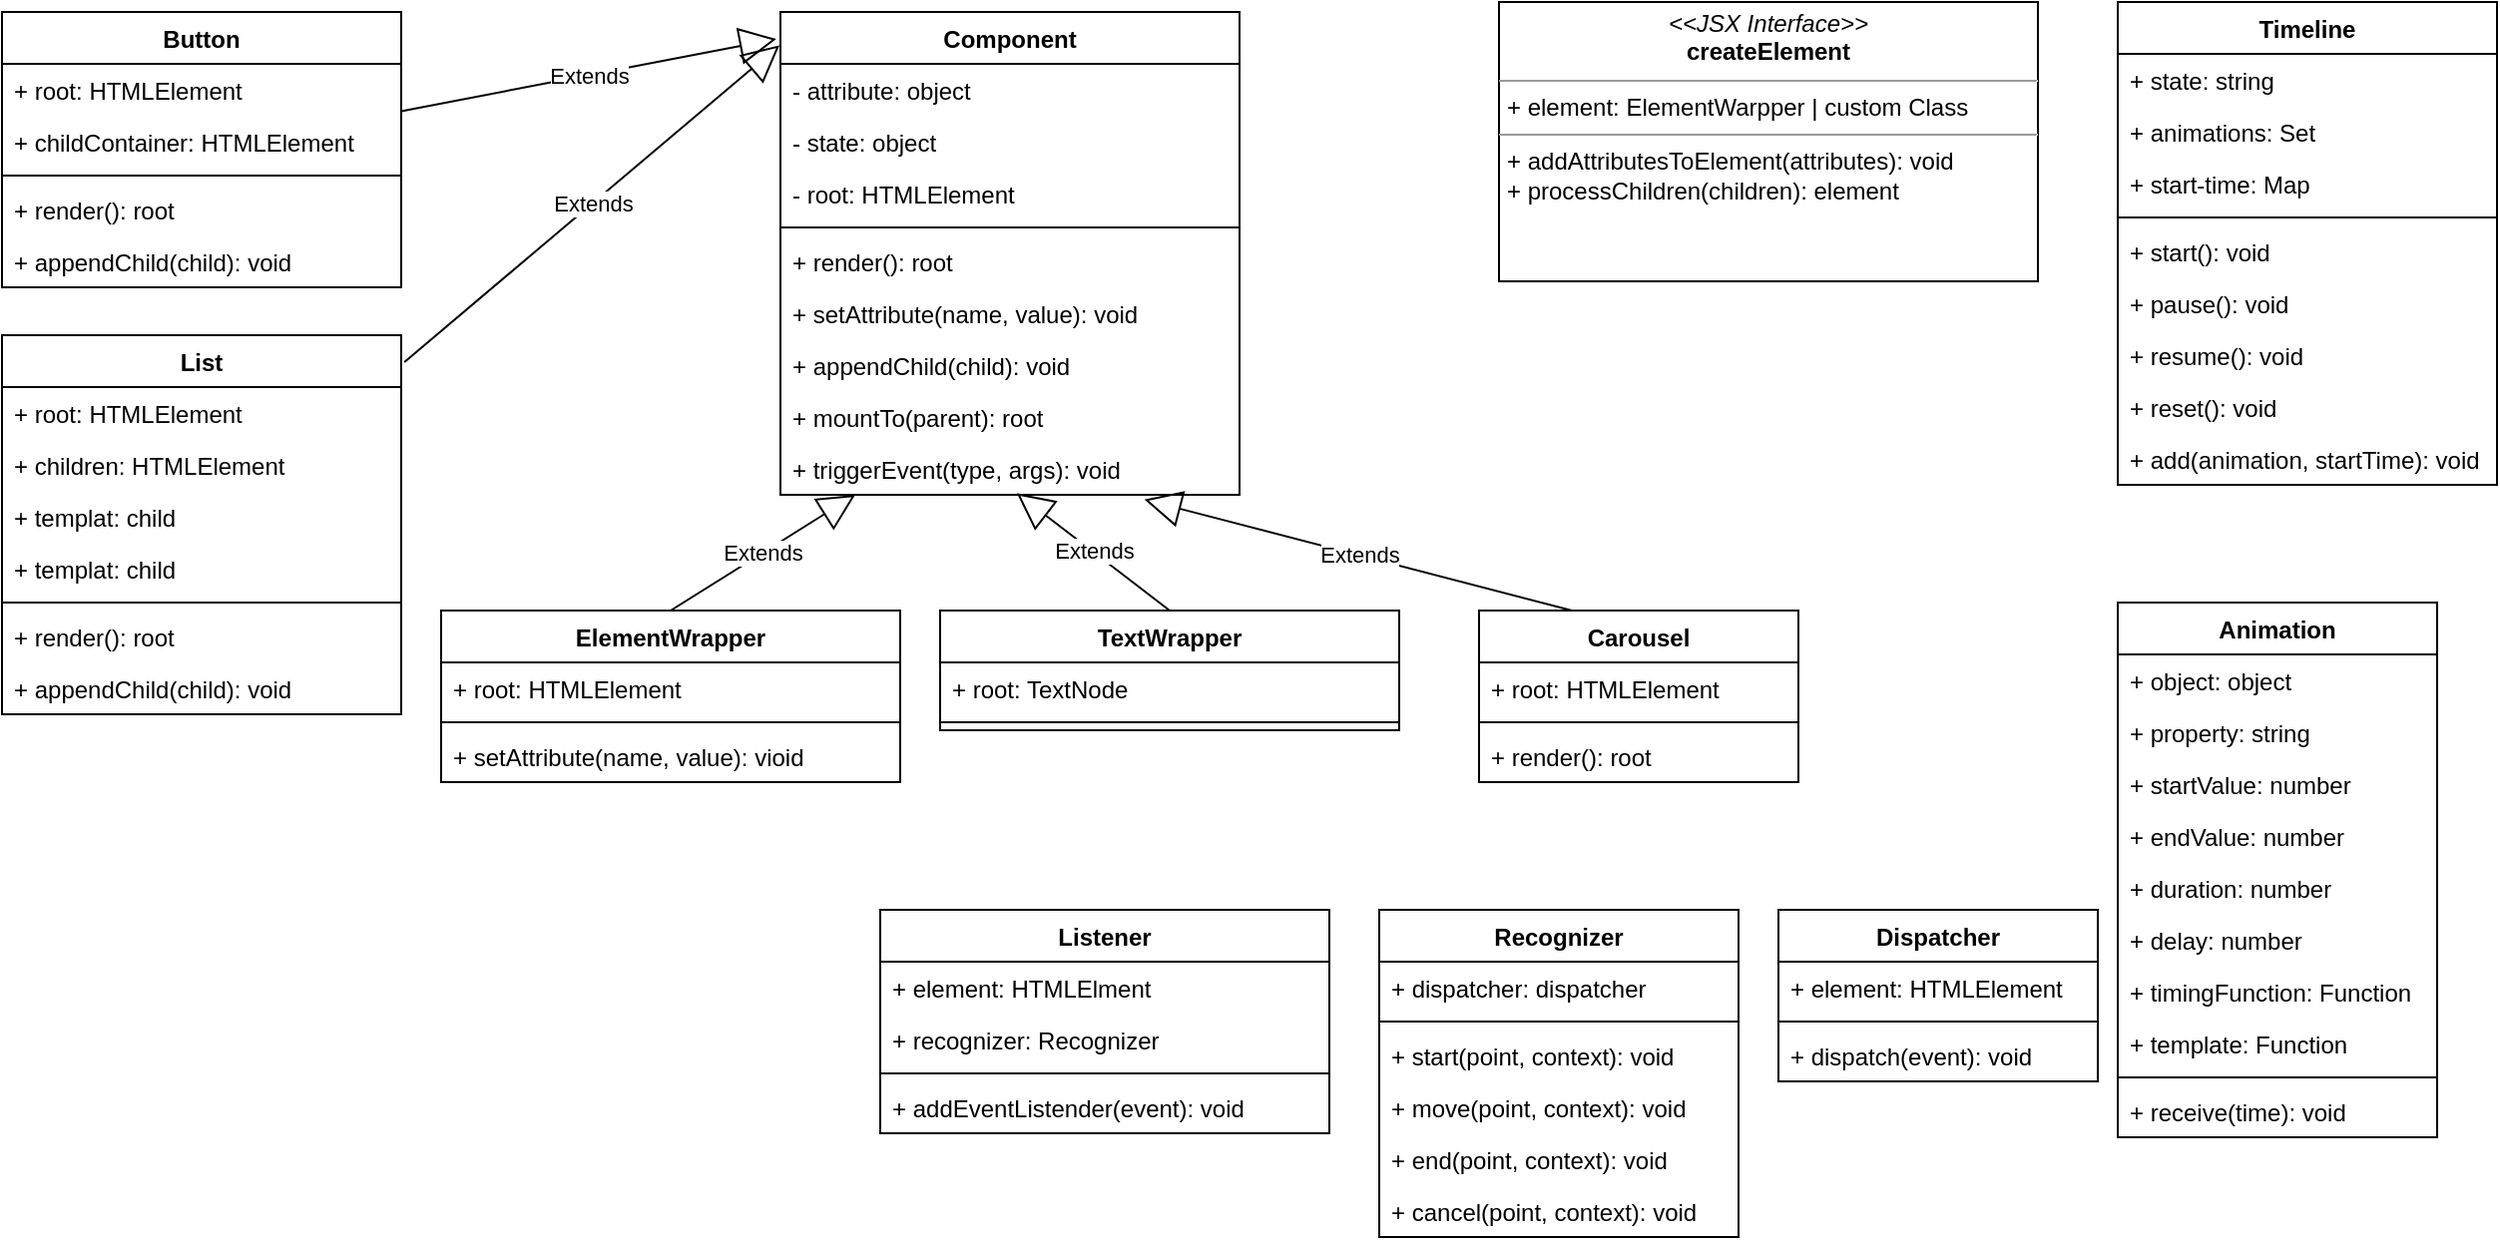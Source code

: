 <mxfile version="14.1.8" type="device"><diagram id="CeeLsXDavq6gv-aIZ9JX" name="Page-1"><mxGraphModel dx="2128" dy="607" grid="1" gridSize="10" guides="1" tooltips="1" connect="1" arrows="1" fold="1" page="1" pageScale="1" pageWidth="850" pageHeight="1100" math="0" shadow="0"><root><mxCell id="0"/><mxCell id="1" parent="0"/><mxCell id="lF-A7AEYmBrhjxZ2ubr1-1" value="Component" style="swimlane;fontStyle=1;align=center;verticalAlign=top;childLayout=stackLayout;horizontal=1;startSize=26;horizontalStack=0;resizeParent=1;resizeParentMax=0;resizeLast=0;collapsible=1;marginBottom=0;" vertex="1" parent="1"><mxGeometry x="190" y="50" width="230" height="242" as="geometry"/></mxCell><mxCell id="lF-A7AEYmBrhjxZ2ubr1-2" value="- attribute: object" style="text;strokeColor=none;fillColor=none;align=left;verticalAlign=top;spacingLeft=4;spacingRight=4;overflow=hidden;rotatable=0;points=[[0,0.5],[1,0.5]];portConstraint=eastwest;" vertex="1" parent="lF-A7AEYmBrhjxZ2ubr1-1"><mxGeometry y="26" width="230" height="26" as="geometry"/></mxCell><mxCell id="lF-A7AEYmBrhjxZ2ubr1-69" value="- state: object" style="text;strokeColor=none;fillColor=none;align=left;verticalAlign=top;spacingLeft=4;spacingRight=4;overflow=hidden;rotatable=0;points=[[0,0.5],[1,0.5]];portConstraint=eastwest;" vertex="1" parent="lF-A7AEYmBrhjxZ2ubr1-1"><mxGeometry y="52" width="230" height="26" as="geometry"/></mxCell><mxCell id="lF-A7AEYmBrhjxZ2ubr1-6" value="- root: HTMLElement" style="text;strokeColor=none;fillColor=none;align=left;verticalAlign=top;spacingLeft=4;spacingRight=4;overflow=hidden;rotatable=0;points=[[0,0.5],[1,0.5]];portConstraint=eastwest;" vertex="1" parent="lF-A7AEYmBrhjxZ2ubr1-1"><mxGeometry y="78" width="230" height="26" as="geometry"/></mxCell><mxCell id="lF-A7AEYmBrhjxZ2ubr1-3" value="" style="line;strokeWidth=1;fillColor=none;align=left;verticalAlign=middle;spacingTop=-1;spacingLeft=3;spacingRight=3;rotatable=0;labelPosition=right;points=[];portConstraint=eastwest;" vertex="1" parent="lF-A7AEYmBrhjxZ2ubr1-1"><mxGeometry y="104" width="230" height="8" as="geometry"/></mxCell><mxCell id="lF-A7AEYmBrhjxZ2ubr1-4" value="+ render(): root" style="text;strokeColor=none;fillColor=none;align=left;verticalAlign=top;spacingLeft=4;spacingRight=4;overflow=hidden;rotatable=0;points=[[0,0.5],[1,0.5]];portConstraint=eastwest;" vertex="1" parent="lF-A7AEYmBrhjxZ2ubr1-1"><mxGeometry y="112" width="230" height="26" as="geometry"/></mxCell><mxCell id="lF-A7AEYmBrhjxZ2ubr1-9" value="+ setAttribute(name, value): void" style="text;strokeColor=none;fillColor=none;align=left;verticalAlign=top;spacingLeft=4;spacingRight=4;overflow=hidden;rotatable=0;points=[[0,0.5],[1,0.5]];portConstraint=eastwest;" vertex="1" parent="lF-A7AEYmBrhjxZ2ubr1-1"><mxGeometry y="138" width="230" height="26" as="geometry"/></mxCell><mxCell id="lF-A7AEYmBrhjxZ2ubr1-7" value="+ appendChild(child): void" style="text;strokeColor=none;fillColor=none;align=left;verticalAlign=top;spacingLeft=4;spacingRight=4;overflow=hidden;rotatable=0;points=[[0,0.5],[1,0.5]];portConstraint=eastwest;" vertex="1" parent="lF-A7AEYmBrhjxZ2ubr1-1"><mxGeometry y="164" width="230" height="26" as="geometry"/></mxCell><mxCell id="lF-A7AEYmBrhjxZ2ubr1-8" value="+ mountTo(parent): root" style="text;strokeColor=none;fillColor=none;align=left;verticalAlign=top;spacingLeft=4;spacingRight=4;overflow=hidden;rotatable=0;points=[[0,0.5],[1,0.5]];portConstraint=eastwest;" vertex="1" parent="lF-A7AEYmBrhjxZ2ubr1-1"><mxGeometry y="190" width="230" height="26" as="geometry"/></mxCell><mxCell id="lF-A7AEYmBrhjxZ2ubr1-10" value="+ triggerEvent(type, args): void" style="text;strokeColor=none;fillColor=none;align=left;verticalAlign=top;spacingLeft=4;spacingRight=4;overflow=hidden;rotatable=0;points=[[0,0.5],[1,0.5]];portConstraint=eastwest;" vertex="1" parent="lF-A7AEYmBrhjxZ2ubr1-1"><mxGeometry y="216" width="230" height="26" as="geometry"/></mxCell><mxCell id="lF-A7AEYmBrhjxZ2ubr1-11" value="ElementWrapper" style="swimlane;fontStyle=1;align=center;verticalAlign=top;childLayout=stackLayout;horizontal=1;startSize=26;horizontalStack=0;resizeParent=1;resizeParentMax=0;resizeLast=0;collapsible=1;marginBottom=0;" vertex="1" parent="1"><mxGeometry x="20" y="350" width="230" height="86" as="geometry"/></mxCell><mxCell id="lF-A7AEYmBrhjxZ2ubr1-12" value="+ root: HTMLElement" style="text;strokeColor=none;fillColor=none;align=left;verticalAlign=top;spacingLeft=4;spacingRight=4;overflow=hidden;rotatable=0;points=[[0,0.5],[1,0.5]];portConstraint=eastwest;" vertex="1" parent="lF-A7AEYmBrhjxZ2ubr1-11"><mxGeometry y="26" width="230" height="26" as="geometry"/></mxCell><mxCell id="lF-A7AEYmBrhjxZ2ubr1-13" value="" style="line;strokeWidth=1;fillColor=none;align=left;verticalAlign=middle;spacingTop=-1;spacingLeft=3;spacingRight=3;rotatable=0;labelPosition=right;points=[];portConstraint=eastwest;" vertex="1" parent="lF-A7AEYmBrhjxZ2ubr1-11"><mxGeometry y="52" width="230" height="8" as="geometry"/></mxCell><mxCell id="lF-A7AEYmBrhjxZ2ubr1-14" value="+ setAttribute(name, value): vioid" style="text;strokeColor=none;fillColor=none;align=left;verticalAlign=top;spacingLeft=4;spacingRight=4;overflow=hidden;rotatable=0;points=[[0,0.5],[1,0.5]];portConstraint=eastwest;" vertex="1" parent="lF-A7AEYmBrhjxZ2ubr1-11"><mxGeometry y="60" width="230" height="26" as="geometry"/></mxCell><mxCell id="lF-A7AEYmBrhjxZ2ubr1-15" value="Extends" style="endArrow=block;endSize=16;endFill=0;html=1;entryX=0.163;entryY=1;entryDx=0;entryDy=0;exitX=0.5;exitY=0;exitDx=0;exitDy=0;entryPerimeter=0;" edge="1" parent="1" source="lF-A7AEYmBrhjxZ2ubr1-11" target="lF-A7AEYmBrhjxZ2ubr1-10"><mxGeometry width="160" relative="1" as="geometry"><mxPoint x="100" y="530" as="sourcePoint"/><mxPoint x="260" y="530" as="targetPoint"/></mxGeometry></mxCell><mxCell id="lF-A7AEYmBrhjxZ2ubr1-16" value="TextWrapper" style="swimlane;fontStyle=1;align=center;verticalAlign=top;childLayout=stackLayout;horizontal=1;startSize=26;horizontalStack=0;resizeParent=1;resizeParentMax=0;resizeLast=0;collapsible=1;marginBottom=0;" vertex="1" parent="1"><mxGeometry x="270" y="350" width="230" height="60" as="geometry"/></mxCell><mxCell id="lF-A7AEYmBrhjxZ2ubr1-17" value="+ root: TextNode" style="text;strokeColor=none;fillColor=none;align=left;verticalAlign=top;spacingLeft=4;spacingRight=4;overflow=hidden;rotatable=0;points=[[0,0.5],[1,0.5]];portConstraint=eastwest;" vertex="1" parent="lF-A7AEYmBrhjxZ2ubr1-16"><mxGeometry y="26" width="230" height="26" as="geometry"/></mxCell><mxCell id="lF-A7AEYmBrhjxZ2ubr1-18" value="" style="line;strokeWidth=1;fillColor=none;align=left;verticalAlign=middle;spacingTop=-1;spacingLeft=3;spacingRight=3;rotatable=0;labelPosition=right;points=[];portConstraint=eastwest;" vertex="1" parent="lF-A7AEYmBrhjxZ2ubr1-16"><mxGeometry y="52" width="230" height="8" as="geometry"/></mxCell><mxCell id="lF-A7AEYmBrhjxZ2ubr1-20" value="Extends" style="endArrow=block;endSize=16;endFill=0;html=1;entryX=0.515;entryY=0.969;entryDx=0;entryDy=0;exitX=0.5;exitY=0;exitDx=0;exitDy=0;entryPerimeter=0;" edge="1" parent="1" source="lF-A7AEYmBrhjxZ2ubr1-16" target="lF-A7AEYmBrhjxZ2ubr1-10"><mxGeometry width="160" relative="1" as="geometry"><mxPoint x="215" y="360" as="sourcePoint"/><mxPoint x="201.66" y="278.392" as="targetPoint"/></mxGeometry></mxCell><mxCell id="lF-A7AEYmBrhjxZ2ubr1-21" value="Carousel" style="swimlane;fontStyle=1;align=center;verticalAlign=top;childLayout=stackLayout;horizontal=1;startSize=26;horizontalStack=0;resizeParent=1;resizeParentMax=0;resizeLast=0;collapsible=1;marginBottom=0;" vertex="1" parent="1"><mxGeometry x="540" y="350" width="160" height="86" as="geometry"/></mxCell><mxCell id="lF-A7AEYmBrhjxZ2ubr1-22" value="+ root: HTMLElement" style="text;strokeColor=none;fillColor=none;align=left;verticalAlign=top;spacingLeft=4;spacingRight=4;overflow=hidden;rotatable=0;points=[[0,0.5],[1,0.5]];portConstraint=eastwest;" vertex="1" parent="lF-A7AEYmBrhjxZ2ubr1-21"><mxGeometry y="26" width="160" height="26" as="geometry"/></mxCell><mxCell id="lF-A7AEYmBrhjxZ2ubr1-23" value="" style="line;strokeWidth=1;fillColor=none;align=left;verticalAlign=middle;spacingTop=-1;spacingLeft=3;spacingRight=3;rotatable=0;labelPosition=right;points=[];portConstraint=eastwest;" vertex="1" parent="lF-A7AEYmBrhjxZ2ubr1-21"><mxGeometry y="52" width="160" height="8" as="geometry"/></mxCell><mxCell id="lF-A7AEYmBrhjxZ2ubr1-24" value="+ render(): root" style="text;strokeColor=none;fillColor=none;align=left;verticalAlign=top;spacingLeft=4;spacingRight=4;overflow=hidden;rotatable=0;points=[[0,0.5],[1,0.5]];portConstraint=eastwest;" vertex="1" parent="lF-A7AEYmBrhjxZ2ubr1-21"><mxGeometry y="60" width="160" height="26" as="geometry"/></mxCell><mxCell id="lF-A7AEYmBrhjxZ2ubr1-25" value="&lt;p style=&quot;margin: 0px ; margin-top: 4px ; text-align: center&quot;&gt;&lt;i&gt;&amp;lt;&amp;lt;JSX Interface&amp;gt;&amp;gt;&lt;/i&gt;&lt;br&gt;&lt;b&gt;createElement&lt;/b&gt;&lt;/p&gt;&lt;hr size=&quot;1&quot;&gt;&lt;p style=&quot;margin: 0px ; margin-left: 4px&quot;&gt;+ element: ElementWarpper | custom Class&lt;br&gt;&lt;/p&gt;&lt;hr size=&quot;1&quot;&gt;&lt;p style=&quot;margin: 0px ; margin-left: 4px&quot;&gt;+ addAttributesToElement(attributes): void&lt;br&gt;+ processChildren(children): element&lt;/p&gt;" style="verticalAlign=top;align=left;overflow=fill;fontSize=12;fontFamily=Helvetica;html=1;" vertex="1" parent="1"><mxGeometry x="550" y="45" width="270" height="140" as="geometry"/></mxCell><mxCell id="lF-A7AEYmBrhjxZ2ubr1-28" value="Extends" style="endArrow=block;endSize=16;endFill=0;html=1;entryX=0.793;entryY=1.092;entryDx=0;entryDy=0;exitX=0.5;exitY=0;exitDx=0;exitDy=0;entryPerimeter=0;" edge="1" parent="1" target="lF-A7AEYmBrhjxZ2ubr1-10"><mxGeometry width="160" relative="1" as="geometry"><mxPoint x="586.55" y="350" as="sourcePoint"/><mxPoint x="510.0" y="265.194" as="targetPoint"/></mxGeometry></mxCell><mxCell id="lF-A7AEYmBrhjxZ2ubr1-29" value="Dispatcher" style="swimlane;fontStyle=1;align=center;verticalAlign=top;childLayout=stackLayout;horizontal=1;startSize=26;horizontalStack=0;resizeParent=1;resizeParentMax=0;resizeLast=0;collapsible=1;marginBottom=0;" vertex="1" parent="1"><mxGeometry x="690" y="500" width="160" height="86" as="geometry"/></mxCell><mxCell id="lF-A7AEYmBrhjxZ2ubr1-30" value="+ element: HTMLElement" style="text;strokeColor=none;fillColor=none;align=left;verticalAlign=top;spacingLeft=4;spacingRight=4;overflow=hidden;rotatable=0;points=[[0,0.5],[1,0.5]];portConstraint=eastwest;" vertex="1" parent="lF-A7AEYmBrhjxZ2ubr1-29"><mxGeometry y="26" width="160" height="26" as="geometry"/></mxCell><mxCell id="lF-A7AEYmBrhjxZ2ubr1-31" value="" style="line;strokeWidth=1;fillColor=none;align=left;verticalAlign=middle;spacingTop=-1;spacingLeft=3;spacingRight=3;rotatable=0;labelPosition=right;points=[];portConstraint=eastwest;" vertex="1" parent="lF-A7AEYmBrhjxZ2ubr1-29"><mxGeometry y="52" width="160" height="8" as="geometry"/></mxCell><mxCell id="lF-A7AEYmBrhjxZ2ubr1-32" value="+ dispatch(event): void" style="text;strokeColor=none;fillColor=none;align=left;verticalAlign=top;spacingLeft=4;spacingRight=4;overflow=hidden;rotatable=0;points=[[0,0.5],[1,0.5]];portConstraint=eastwest;" vertex="1" parent="lF-A7AEYmBrhjxZ2ubr1-29"><mxGeometry y="60" width="160" height="26" as="geometry"/></mxCell><mxCell id="lF-A7AEYmBrhjxZ2ubr1-33" value="Listener" style="swimlane;fontStyle=1;align=center;verticalAlign=top;childLayout=stackLayout;horizontal=1;startSize=26;horizontalStack=0;resizeParent=1;resizeParentMax=0;resizeLast=0;collapsible=1;marginBottom=0;" vertex="1" parent="1"><mxGeometry x="240" y="500" width="225" height="112" as="geometry"/></mxCell><mxCell id="lF-A7AEYmBrhjxZ2ubr1-34" value="+ element: HTMLElment" style="text;strokeColor=none;fillColor=none;align=left;verticalAlign=top;spacingLeft=4;spacingRight=4;overflow=hidden;rotatable=0;points=[[0,0.5],[1,0.5]];portConstraint=eastwest;" vertex="1" parent="lF-A7AEYmBrhjxZ2ubr1-33"><mxGeometry y="26" width="225" height="26" as="geometry"/></mxCell><mxCell id="lF-A7AEYmBrhjxZ2ubr1-37" value="+ recognizer: Recognizer" style="text;strokeColor=none;fillColor=none;align=left;verticalAlign=top;spacingLeft=4;spacingRight=4;overflow=hidden;rotatable=0;points=[[0,0.5],[1,0.5]];portConstraint=eastwest;" vertex="1" parent="lF-A7AEYmBrhjxZ2ubr1-33"><mxGeometry y="52" width="225" height="26" as="geometry"/></mxCell><mxCell id="lF-A7AEYmBrhjxZ2ubr1-35" value="" style="line;strokeWidth=1;fillColor=none;align=left;verticalAlign=middle;spacingTop=-1;spacingLeft=3;spacingRight=3;rotatable=0;labelPosition=right;points=[];portConstraint=eastwest;" vertex="1" parent="lF-A7AEYmBrhjxZ2ubr1-33"><mxGeometry y="78" width="225" height="8" as="geometry"/></mxCell><mxCell id="lF-A7AEYmBrhjxZ2ubr1-36" value="+ addEventListender(event): void" style="text;strokeColor=none;fillColor=none;align=left;verticalAlign=top;spacingLeft=4;spacingRight=4;overflow=hidden;rotatable=0;points=[[0,0.5],[1,0.5]];portConstraint=eastwest;" vertex="1" parent="lF-A7AEYmBrhjxZ2ubr1-33"><mxGeometry y="86" width="225" height="26" as="geometry"/></mxCell><mxCell id="lF-A7AEYmBrhjxZ2ubr1-38" value="Recognizer" style="swimlane;fontStyle=1;align=center;verticalAlign=top;childLayout=stackLayout;horizontal=1;startSize=26;horizontalStack=0;resizeParent=1;resizeParentMax=0;resizeLast=0;collapsible=1;marginBottom=0;" vertex="1" parent="1"><mxGeometry x="490" y="500" width="180" height="164" as="geometry"/></mxCell><mxCell id="lF-A7AEYmBrhjxZ2ubr1-39" value="+ dispatcher: dispatcher" style="text;strokeColor=none;fillColor=none;align=left;verticalAlign=top;spacingLeft=4;spacingRight=4;overflow=hidden;rotatable=0;points=[[0,0.5],[1,0.5]];portConstraint=eastwest;" vertex="1" parent="lF-A7AEYmBrhjxZ2ubr1-38"><mxGeometry y="26" width="180" height="26" as="geometry"/></mxCell><mxCell id="lF-A7AEYmBrhjxZ2ubr1-40" value="" style="line;strokeWidth=1;fillColor=none;align=left;verticalAlign=middle;spacingTop=-1;spacingLeft=3;spacingRight=3;rotatable=0;labelPosition=right;points=[];portConstraint=eastwest;" vertex="1" parent="lF-A7AEYmBrhjxZ2ubr1-38"><mxGeometry y="52" width="180" height="8" as="geometry"/></mxCell><mxCell id="lF-A7AEYmBrhjxZ2ubr1-41" value="+ start(point, context): void" style="text;strokeColor=none;fillColor=none;align=left;verticalAlign=top;spacingLeft=4;spacingRight=4;overflow=hidden;rotatable=0;points=[[0,0.5],[1,0.5]];portConstraint=eastwest;" vertex="1" parent="lF-A7AEYmBrhjxZ2ubr1-38"><mxGeometry y="60" width="180" height="26" as="geometry"/></mxCell><mxCell id="lF-A7AEYmBrhjxZ2ubr1-42" value="+ move(point, context): void" style="text;strokeColor=none;fillColor=none;align=left;verticalAlign=top;spacingLeft=4;spacingRight=4;overflow=hidden;rotatable=0;points=[[0,0.5],[1,0.5]];portConstraint=eastwest;" vertex="1" parent="lF-A7AEYmBrhjxZ2ubr1-38"><mxGeometry y="86" width="180" height="26" as="geometry"/></mxCell><mxCell id="lF-A7AEYmBrhjxZ2ubr1-43" value="+ end(point, context): void" style="text;strokeColor=none;fillColor=none;align=left;verticalAlign=top;spacingLeft=4;spacingRight=4;overflow=hidden;rotatable=0;points=[[0,0.5],[1,0.5]];portConstraint=eastwest;" vertex="1" parent="lF-A7AEYmBrhjxZ2ubr1-38"><mxGeometry y="112" width="180" height="26" as="geometry"/></mxCell><mxCell id="lF-A7AEYmBrhjxZ2ubr1-44" value="+ cancel(point, context): void" style="text;strokeColor=none;fillColor=none;align=left;verticalAlign=top;spacingLeft=4;spacingRight=4;overflow=hidden;rotatable=0;points=[[0,0.5],[1,0.5]];portConstraint=eastwest;" vertex="1" parent="lF-A7AEYmBrhjxZ2ubr1-38"><mxGeometry y="138" width="180" height="26" as="geometry"/></mxCell><mxCell id="lF-A7AEYmBrhjxZ2ubr1-48" value="Timeline" style="swimlane;fontStyle=1;align=center;verticalAlign=top;childLayout=stackLayout;horizontal=1;startSize=26;horizontalStack=0;resizeParent=1;resizeParentMax=0;resizeLast=0;collapsible=1;marginBottom=0;" vertex="1" parent="1"><mxGeometry x="860" y="45" width="190" height="242" as="geometry"/></mxCell><mxCell id="lF-A7AEYmBrhjxZ2ubr1-49" value="+ state: string" style="text;strokeColor=none;fillColor=none;align=left;verticalAlign=top;spacingLeft=4;spacingRight=4;overflow=hidden;rotatable=0;points=[[0,0.5],[1,0.5]];portConstraint=eastwest;" vertex="1" parent="lF-A7AEYmBrhjxZ2ubr1-48"><mxGeometry y="26" width="190" height="26" as="geometry"/></mxCell><mxCell id="lF-A7AEYmBrhjxZ2ubr1-52" value="+ animations: Set" style="text;strokeColor=none;fillColor=none;align=left;verticalAlign=top;spacingLeft=4;spacingRight=4;overflow=hidden;rotatable=0;points=[[0,0.5],[1,0.5]];portConstraint=eastwest;" vertex="1" parent="lF-A7AEYmBrhjxZ2ubr1-48"><mxGeometry y="52" width="190" height="26" as="geometry"/></mxCell><mxCell id="lF-A7AEYmBrhjxZ2ubr1-53" value="+ start-time: Map" style="text;strokeColor=none;fillColor=none;align=left;verticalAlign=top;spacingLeft=4;spacingRight=4;overflow=hidden;rotatable=0;points=[[0,0.5],[1,0.5]];portConstraint=eastwest;" vertex="1" parent="lF-A7AEYmBrhjxZ2ubr1-48"><mxGeometry y="78" width="190" height="26" as="geometry"/></mxCell><mxCell id="lF-A7AEYmBrhjxZ2ubr1-50" value="" style="line;strokeWidth=1;fillColor=none;align=left;verticalAlign=middle;spacingTop=-1;spacingLeft=3;spacingRight=3;rotatable=0;labelPosition=right;points=[];portConstraint=eastwest;" vertex="1" parent="lF-A7AEYmBrhjxZ2ubr1-48"><mxGeometry y="104" width="190" height="8" as="geometry"/></mxCell><mxCell id="lF-A7AEYmBrhjxZ2ubr1-51" value="+ start(): void" style="text;strokeColor=none;fillColor=none;align=left;verticalAlign=top;spacingLeft=4;spacingRight=4;overflow=hidden;rotatable=0;points=[[0,0.5],[1,0.5]];portConstraint=eastwest;" vertex="1" parent="lF-A7AEYmBrhjxZ2ubr1-48"><mxGeometry y="112" width="190" height="26" as="geometry"/></mxCell><mxCell id="lF-A7AEYmBrhjxZ2ubr1-54" value="+ pause(): void" style="text;strokeColor=none;fillColor=none;align=left;verticalAlign=top;spacingLeft=4;spacingRight=4;overflow=hidden;rotatable=0;points=[[0,0.5],[1,0.5]];portConstraint=eastwest;" vertex="1" parent="lF-A7AEYmBrhjxZ2ubr1-48"><mxGeometry y="138" width="190" height="26" as="geometry"/></mxCell><mxCell id="lF-A7AEYmBrhjxZ2ubr1-55" value="+ resume(): void" style="text;strokeColor=none;fillColor=none;align=left;verticalAlign=top;spacingLeft=4;spacingRight=4;overflow=hidden;rotatable=0;points=[[0,0.5],[1,0.5]];portConstraint=eastwest;" vertex="1" parent="lF-A7AEYmBrhjxZ2ubr1-48"><mxGeometry y="164" width="190" height="26" as="geometry"/></mxCell><mxCell id="lF-A7AEYmBrhjxZ2ubr1-56" value="+ reset(): void" style="text;strokeColor=none;fillColor=none;align=left;verticalAlign=top;spacingLeft=4;spacingRight=4;overflow=hidden;rotatable=0;points=[[0,0.5],[1,0.5]];portConstraint=eastwest;" vertex="1" parent="lF-A7AEYmBrhjxZ2ubr1-48"><mxGeometry y="190" width="190" height="26" as="geometry"/></mxCell><mxCell id="lF-A7AEYmBrhjxZ2ubr1-57" value="+ add(animation, startTime): void" style="text;strokeColor=none;fillColor=none;align=left;verticalAlign=top;spacingLeft=4;spacingRight=4;overflow=hidden;rotatable=0;points=[[0,0.5],[1,0.5]];portConstraint=eastwest;" vertex="1" parent="lF-A7AEYmBrhjxZ2ubr1-48"><mxGeometry y="216" width="190" height="26" as="geometry"/></mxCell><mxCell id="lF-A7AEYmBrhjxZ2ubr1-58" value="Animation" style="swimlane;fontStyle=1;align=center;verticalAlign=top;childLayout=stackLayout;horizontal=1;startSize=26;horizontalStack=0;resizeParent=1;resizeParentMax=0;resizeLast=0;collapsible=1;marginBottom=0;" vertex="1" parent="1"><mxGeometry x="860" y="346" width="160" height="268" as="geometry"/></mxCell><mxCell id="lF-A7AEYmBrhjxZ2ubr1-59" value="+ object: object" style="text;strokeColor=none;fillColor=none;align=left;verticalAlign=top;spacingLeft=4;spacingRight=4;overflow=hidden;rotatable=0;points=[[0,0.5],[1,0.5]];portConstraint=eastwest;" vertex="1" parent="lF-A7AEYmBrhjxZ2ubr1-58"><mxGeometry y="26" width="160" height="26" as="geometry"/></mxCell><mxCell id="lF-A7AEYmBrhjxZ2ubr1-62" value="+ property: string" style="text;strokeColor=none;fillColor=none;align=left;verticalAlign=top;spacingLeft=4;spacingRight=4;overflow=hidden;rotatable=0;points=[[0,0.5],[1,0.5]];portConstraint=eastwest;" vertex="1" parent="lF-A7AEYmBrhjxZ2ubr1-58"><mxGeometry y="52" width="160" height="26" as="geometry"/></mxCell><mxCell id="lF-A7AEYmBrhjxZ2ubr1-63" value="+ startValue: number" style="text;strokeColor=none;fillColor=none;align=left;verticalAlign=top;spacingLeft=4;spacingRight=4;overflow=hidden;rotatable=0;points=[[0,0.5],[1,0.5]];portConstraint=eastwest;" vertex="1" parent="lF-A7AEYmBrhjxZ2ubr1-58"><mxGeometry y="78" width="160" height="26" as="geometry"/></mxCell><mxCell id="lF-A7AEYmBrhjxZ2ubr1-65" value="+ endValue: number" style="text;strokeColor=none;fillColor=none;align=left;verticalAlign=top;spacingLeft=4;spacingRight=4;overflow=hidden;rotatable=0;points=[[0,0.5],[1,0.5]];portConstraint=eastwest;" vertex="1" parent="lF-A7AEYmBrhjxZ2ubr1-58"><mxGeometry y="104" width="160" height="26" as="geometry"/></mxCell><mxCell id="lF-A7AEYmBrhjxZ2ubr1-64" value="+ duration: number" style="text;strokeColor=none;fillColor=none;align=left;verticalAlign=top;spacingLeft=4;spacingRight=4;overflow=hidden;rotatable=0;points=[[0,0.5],[1,0.5]];portConstraint=eastwest;" vertex="1" parent="lF-A7AEYmBrhjxZ2ubr1-58"><mxGeometry y="130" width="160" height="26" as="geometry"/></mxCell><mxCell id="lF-A7AEYmBrhjxZ2ubr1-68" value="+ delay: number" style="text;strokeColor=none;fillColor=none;align=left;verticalAlign=top;spacingLeft=4;spacingRight=4;overflow=hidden;rotatable=0;points=[[0,0.5],[1,0.5]];portConstraint=eastwest;" vertex="1" parent="lF-A7AEYmBrhjxZ2ubr1-58"><mxGeometry y="156" width="160" height="26" as="geometry"/></mxCell><mxCell id="lF-A7AEYmBrhjxZ2ubr1-67" value="+ timingFunction: Function" style="text;strokeColor=none;fillColor=none;align=left;verticalAlign=top;spacingLeft=4;spacingRight=4;overflow=hidden;rotatable=0;points=[[0,0.5],[1,0.5]];portConstraint=eastwest;" vertex="1" parent="lF-A7AEYmBrhjxZ2ubr1-58"><mxGeometry y="182" width="160" height="26" as="geometry"/></mxCell><mxCell id="lF-A7AEYmBrhjxZ2ubr1-66" value="+ template: Function" style="text;strokeColor=none;fillColor=none;align=left;verticalAlign=top;spacingLeft=4;spacingRight=4;overflow=hidden;rotatable=0;points=[[0,0.5],[1,0.5]];portConstraint=eastwest;" vertex="1" parent="lF-A7AEYmBrhjxZ2ubr1-58"><mxGeometry y="208" width="160" height="26" as="geometry"/></mxCell><mxCell id="lF-A7AEYmBrhjxZ2ubr1-60" value="" style="line;strokeWidth=1;fillColor=none;align=left;verticalAlign=middle;spacingTop=-1;spacingLeft=3;spacingRight=3;rotatable=0;labelPosition=right;points=[];portConstraint=eastwest;" vertex="1" parent="lF-A7AEYmBrhjxZ2ubr1-58"><mxGeometry y="234" width="160" height="8" as="geometry"/></mxCell><mxCell id="lF-A7AEYmBrhjxZ2ubr1-61" value="+ receive(time): void" style="text;strokeColor=none;fillColor=none;align=left;verticalAlign=top;spacingLeft=4;spacingRight=4;overflow=hidden;rotatable=0;points=[[0,0.5],[1,0.5]];portConstraint=eastwest;" vertex="1" parent="lF-A7AEYmBrhjxZ2ubr1-58"><mxGeometry y="242" width="160" height="26" as="geometry"/></mxCell><mxCell id="lF-A7AEYmBrhjxZ2ubr1-70" value="Button" style="swimlane;fontStyle=1;align=center;verticalAlign=top;childLayout=stackLayout;horizontal=1;startSize=26;horizontalStack=0;resizeParent=1;resizeParentMax=0;resizeLast=0;collapsible=1;marginBottom=0;" vertex="1" parent="1"><mxGeometry x="-200" y="50" width="200" height="138" as="geometry"/></mxCell><mxCell id="lF-A7AEYmBrhjxZ2ubr1-71" value="+ root: HTMLElement" style="text;strokeColor=none;fillColor=none;align=left;verticalAlign=top;spacingLeft=4;spacingRight=4;overflow=hidden;rotatable=0;points=[[0,0.5],[1,0.5]];portConstraint=eastwest;" vertex="1" parent="lF-A7AEYmBrhjxZ2ubr1-70"><mxGeometry y="26" width="200" height="26" as="geometry"/></mxCell><mxCell id="lF-A7AEYmBrhjxZ2ubr1-74" value="+ childContainer: HTMLElement" style="text;strokeColor=none;fillColor=none;align=left;verticalAlign=top;spacingLeft=4;spacingRight=4;overflow=hidden;rotatable=0;points=[[0,0.5],[1,0.5]];portConstraint=eastwest;" vertex="1" parent="lF-A7AEYmBrhjxZ2ubr1-70"><mxGeometry y="52" width="200" height="26" as="geometry"/></mxCell><mxCell id="lF-A7AEYmBrhjxZ2ubr1-72" value="" style="line;strokeWidth=1;fillColor=none;align=left;verticalAlign=middle;spacingTop=-1;spacingLeft=3;spacingRight=3;rotatable=0;labelPosition=right;points=[];portConstraint=eastwest;" vertex="1" parent="lF-A7AEYmBrhjxZ2ubr1-70"><mxGeometry y="78" width="200" height="8" as="geometry"/></mxCell><mxCell id="lF-A7AEYmBrhjxZ2ubr1-73" value="+ render(): root" style="text;strokeColor=none;fillColor=none;align=left;verticalAlign=top;spacingLeft=4;spacingRight=4;overflow=hidden;rotatable=0;points=[[0,0.5],[1,0.5]];portConstraint=eastwest;" vertex="1" parent="lF-A7AEYmBrhjxZ2ubr1-70"><mxGeometry y="86" width="200" height="26" as="geometry"/></mxCell><mxCell id="lF-A7AEYmBrhjxZ2ubr1-75" value="+ appendChild(child): void" style="text;strokeColor=none;fillColor=none;align=left;verticalAlign=top;spacingLeft=4;spacingRight=4;overflow=hidden;rotatable=0;points=[[0,0.5],[1,0.5]];portConstraint=eastwest;" vertex="1" parent="lF-A7AEYmBrhjxZ2ubr1-70"><mxGeometry y="112" width="200" height="26" as="geometry"/></mxCell><mxCell id="lF-A7AEYmBrhjxZ2ubr1-76" value="List" style="swimlane;fontStyle=1;align=center;verticalAlign=top;childLayout=stackLayout;horizontal=1;startSize=26;horizontalStack=0;resizeParent=1;resizeParentMax=0;resizeLast=0;collapsible=1;marginBottom=0;" vertex="1" parent="1"><mxGeometry x="-200" y="212" width="200" height="190" as="geometry"/></mxCell><mxCell id="lF-A7AEYmBrhjxZ2ubr1-77" value="+ root: HTMLElement" style="text;strokeColor=none;fillColor=none;align=left;verticalAlign=top;spacingLeft=4;spacingRight=4;overflow=hidden;rotatable=0;points=[[0,0.5],[1,0.5]];portConstraint=eastwest;" vertex="1" parent="lF-A7AEYmBrhjxZ2ubr1-76"><mxGeometry y="26" width="200" height="26" as="geometry"/></mxCell><mxCell id="lF-A7AEYmBrhjxZ2ubr1-78" value="+ children: HTMLElement" style="text;strokeColor=none;fillColor=none;align=left;verticalAlign=top;spacingLeft=4;spacingRight=4;overflow=hidden;rotatable=0;points=[[0,0.5],[1,0.5]];portConstraint=eastwest;" vertex="1" parent="lF-A7AEYmBrhjxZ2ubr1-76"><mxGeometry y="52" width="200" height="26" as="geometry"/></mxCell><mxCell id="lF-A7AEYmBrhjxZ2ubr1-82" value="+ templat: child" style="text;strokeColor=none;fillColor=none;align=left;verticalAlign=top;spacingLeft=4;spacingRight=4;overflow=hidden;rotatable=0;points=[[0,0.5],[1,0.5]];portConstraint=eastwest;" vertex="1" parent="lF-A7AEYmBrhjxZ2ubr1-76"><mxGeometry y="78" width="200" height="26" as="geometry"/></mxCell><mxCell id="lF-A7AEYmBrhjxZ2ubr1-85" value="+ templat: child" style="text;strokeColor=none;fillColor=none;align=left;verticalAlign=top;spacingLeft=4;spacingRight=4;overflow=hidden;rotatable=0;points=[[0,0.5],[1,0.5]];portConstraint=eastwest;" vertex="1" parent="lF-A7AEYmBrhjxZ2ubr1-76"><mxGeometry y="104" width="200" height="26" as="geometry"/></mxCell><mxCell id="lF-A7AEYmBrhjxZ2ubr1-79" value="" style="line;strokeWidth=1;fillColor=none;align=left;verticalAlign=middle;spacingTop=-1;spacingLeft=3;spacingRight=3;rotatable=0;labelPosition=right;points=[];portConstraint=eastwest;" vertex="1" parent="lF-A7AEYmBrhjxZ2ubr1-76"><mxGeometry y="130" width="200" height="8" as="geometry"/></mxCell><mxCell id="lF-A7AEYmBrhjxZ2ubr1-80" value="+ render(): root" style="text;strokeColor=none;fillColor=none;align=left;verticalAlign=top;spacingLeft=4;spacingRight=4;overflow=hidden;rotatable=0;points=[[0,0.5],[1,0.5]];portConstraint=eastwest;" vertex="1" parent="lF-A7AEYmBrhjxZ2ubr1-76"><mxGeometry y="138" width="200" height="26" as="geometry"/></mxCell><mxCell id="lF-A7AEYmBrhjxZ2ubr1-81" value="+ appendChild(child): void" style="text;strokeColor=none;fillColor=none;align=left;verticalAlign=top;spacingLeft=4;spacingRight=4;overflow=hidden;rotatable=0;points=[[0,0.5],[1,0.5]];portConstraint=eastwest;" vertex="1" parent="lF-A7AEYmBrhjxZ2ubr1-76"><mxGeometry y="164" width="200" height="26" as="geometry"/></mxCell><mxCell id="lF-A7AEYmBrhjxZ2ubr1-83" value="Extends" style="endArrow=block;endSize=16;endFill=0;html=1;entryX=-0.002;entryY=0.069;entryDx=0;entryDy=0;exitX=1.008;exitY=0.071;exitDx=0;exitDy=0;entryPerimeter=0;exitPerimeter=0;" edge="1" parent="1" source="lF-A7AEYmBrhjxZ2ubr1-76" target="lF-A7AEYmBrhjxZ2ubr1-1"><mxGeometry width="160" relative="1" as="geometry"><mxPoint x="145" y="360" as="sourcePoint"/><mxPoint x="237.49" y="302" as="targetPoint"/></mxGeometry></mxCell><mxCell id="lF-A7AEYmBrhjxZ2ubr1-84" value="Extends" style="endArrow=block;endSize=16;endFill=0;html=1;entryX=-0.009;entryY=0.056;entryDx=0;entryDy=0;entryPerimeter=0;" edge="1" parent="1" source="lF-A7AEYmBrhjxZ2ubr1-70" target="lF-A7AEYmBrhjxZ2ubr1-1"><mxGeometry width="160" relative="1" as="geometry"><mxPoint x="-8.4" y="233.644" as="sourcePoint"/><mxPoint x="199.54" y="76.698" as="targetPoint"/></mxGeometry></mxCell></root></mxGraphModel></diagram></mxfile>